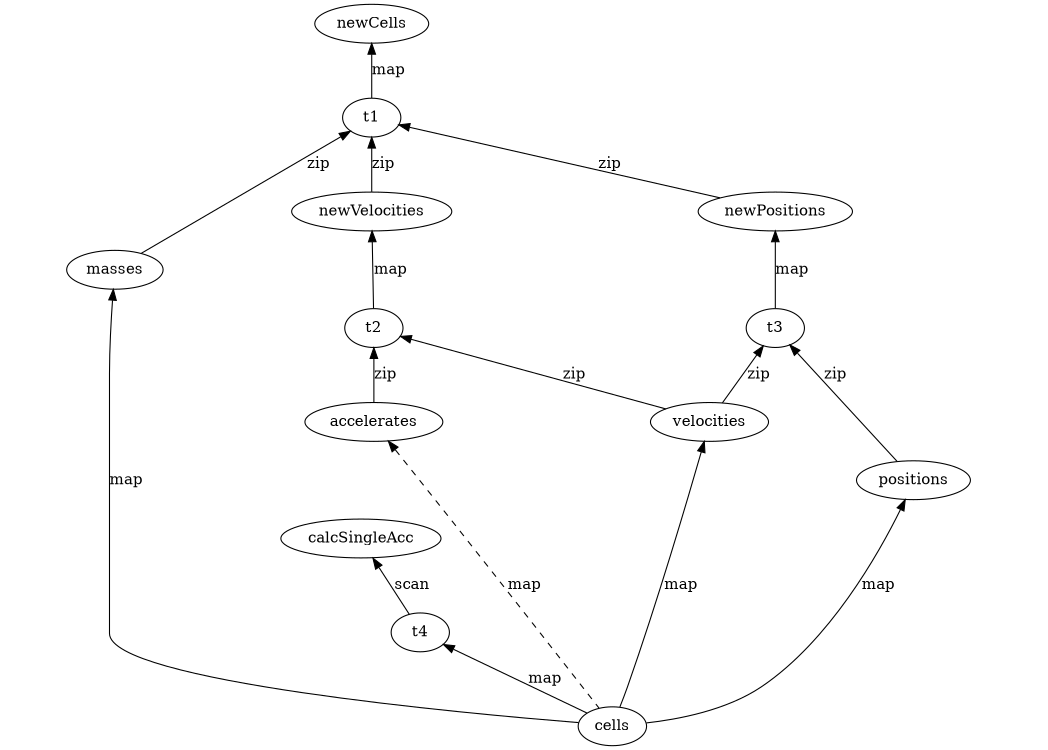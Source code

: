 digraph G {
	size="7, 5";
	ratio="fill";
	
        newCells;
        masses;
        newVelocities;
        newPositions;
        velocities;
        positions;
        accelerates;
        calcSingleAcc;
        cells;
        t1;
        t2;
        t3;
        t4;

        edge[dir=back];

        newCells -> t1[label="map"];
        t1 -> masses[label="zip"];
        t1 -> newVelocities[label="zip"];
        t1 -> newPositions[label="zip"];
        masses -> cells[label="map"];
        newVelocities ->  t2[label="map"];
        t2 -> velocities[label="zip"];
        t2 -> accelerates[label="zip"];
        newPositions -> t3[label="map"];
        t3 -> velocities[label="zip"];
        t3 -> positions[label="zip"];
        velocities -> cells[label="map"];
        positions -> cells[label="map"];
        accelerates -> cells[label="map", style=dashed];
        accelerates -> calcSingleAcc[style=dashed, color=transparent];
        calcSingleAcc -> t4[label="scan"];
        t4 -> cells[label="map"];
}